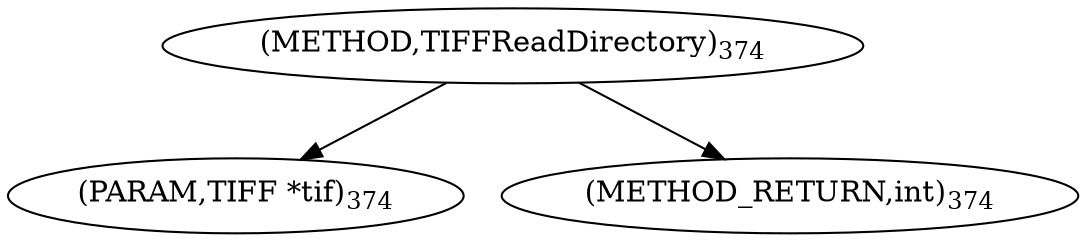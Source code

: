 digraph "TIFFReadDirectory" {  
"8547" [label = <(METHOD,TIFFReadDirectory)<SUB>374</SUB>> ]
"8548" [label = <(PARAM,TIFF *tif)<SUB>374</SUB>> ]
"8549" [label = <(METHOD_RETURN,int)<SUB>374</SUB>> ]
  "8547" -> "8548" 
  "8547" -> "8549" 
}
